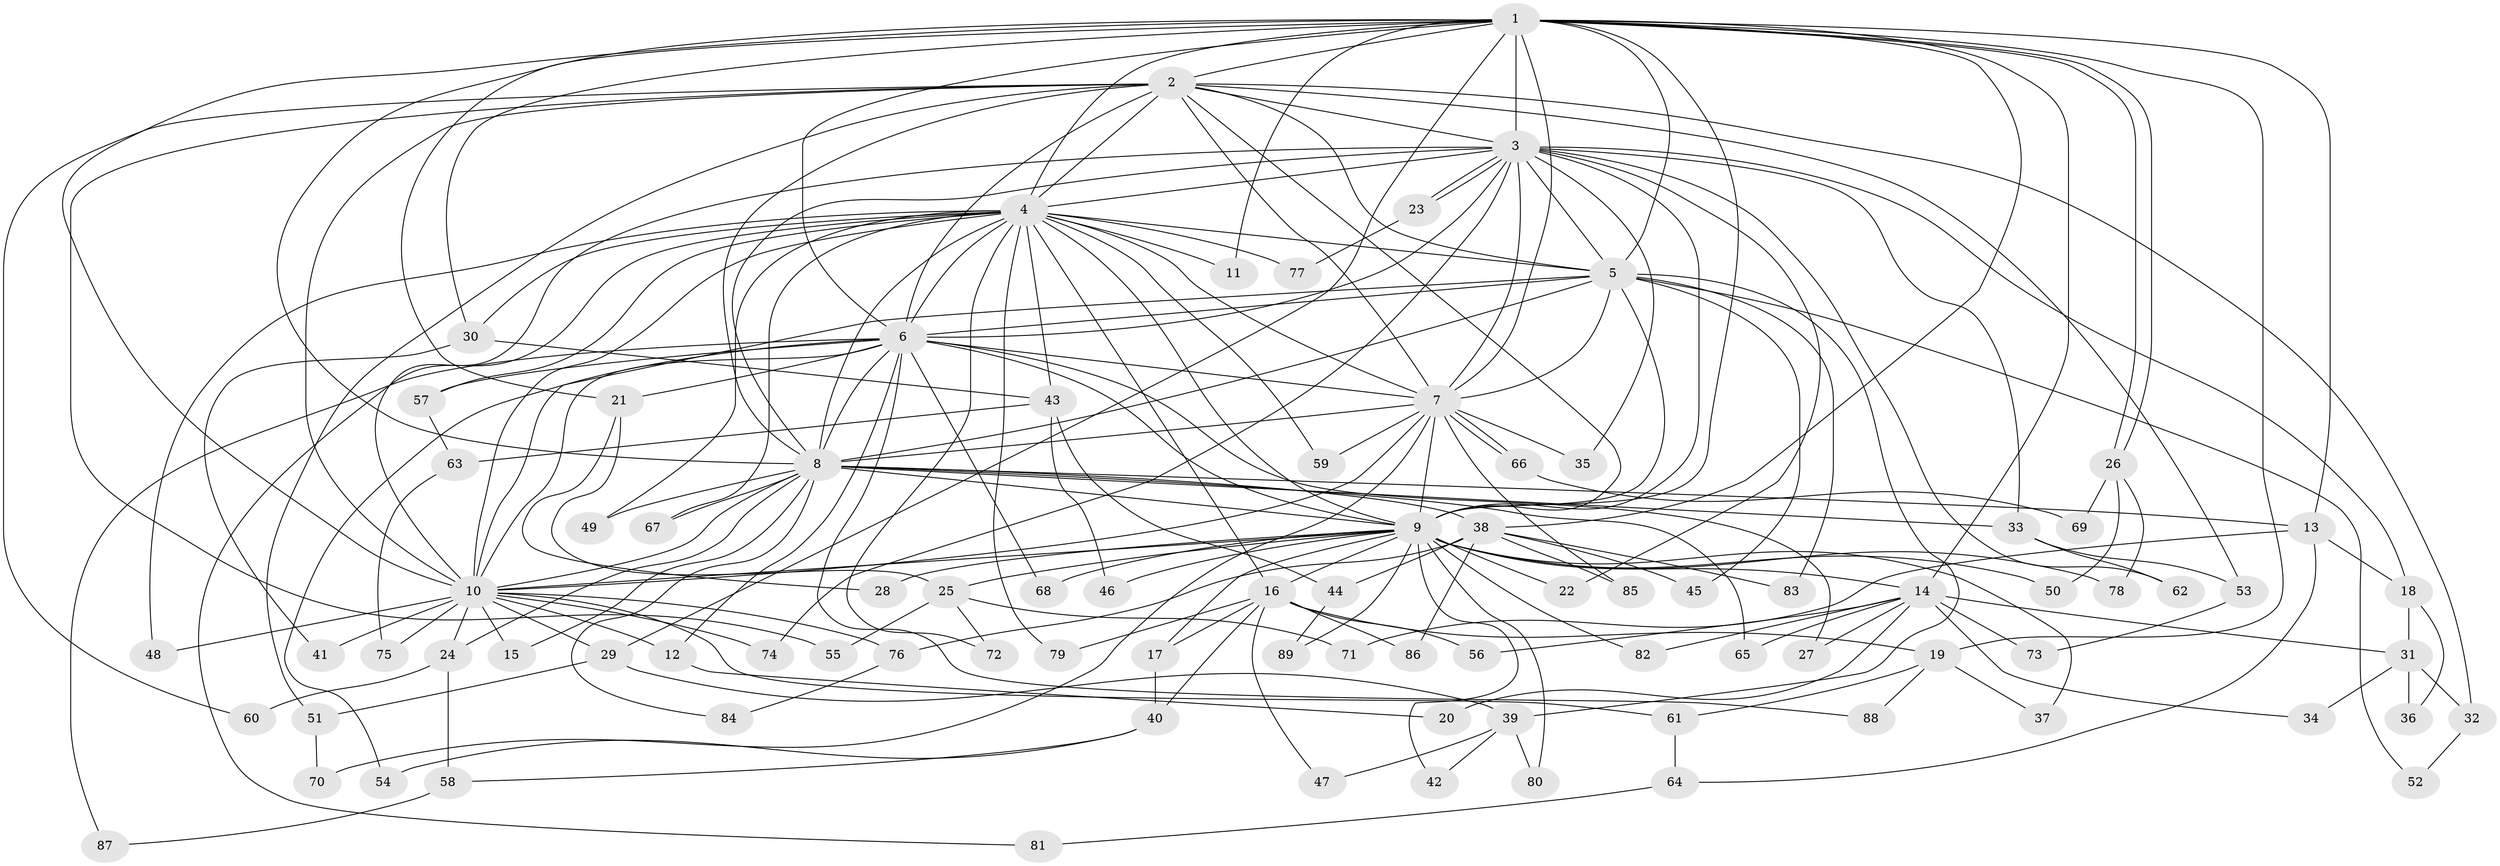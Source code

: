 // coarse degree distribution, {22: 0.015151515151515152, 20: 0.015151515151515152, 12: 0.030303030303030304, 19: 0.030303030303030304, 21: 0.015151515151515152, 2: 0.5606060606060606, 3: 0.13636363636363635, 7: 0.015151515151515152, 10: 0.015151515151515152, 8: 0.015151515151515152, 4: 0.06060606060606061, 5: 0.06060606060606061, 6: 0.015151515151515152, 9: 0.015151515151515152}
// Generated by graph-tools (version 1.1) at 2025/51/02/27/25 19:51:52]
// undirected, 89 vertices, 203 edges
graph export_dot {
graph [start="1"]
  node [color=gray90,style=filled];
  1;
  2;
  3;
  4;
  5;
  6;
  7;
  8;
  9;
  10;
  11;
  12;
  13;
  14;
  15;
  16;
  17;
  18;
  19;
  20;
  21;
  22;
  23;
  24;
  25;
  26;
  27;
  28;
  29;
  30;
  31;
  32;
  33;
  34;
  35;
  36;
  37;
  38;
  39;
  40;
  41;
  42;
  43;
  44;
  45;
  46;
  47;
  48;
  49;
  50;
  51;
  52;
  53;
  54;
  55;
  56;
  57;
  58;
  59;
  60;
  61;
  62;
  63;
  64;
  65;
  66;
  67;
  68;
  69;
  70;
  71;
  72;
  73;
  74;
  75;
  76;
  77;
  78;
  79;
  80;
  81;
  82;
  83;
  84;
  85;
  86;
  87;
  88;
  89;
  1 -- 2;
  1 -- 3;
  1 -- 4;
  1 -- 5;
  1 -- 6;
  1 -- 7;
  1 -- 8;
  1 -- 9;
  1 -- 10;
  1 -- 11;
  1 -- 13;
  1 -- 14;
  1 -- 19;
  1 -- 21;
  1 -- 26;
  1 -- 26;
  1 -- 29;
  1 -- 30;
  1 -- 38;
  2 -- 3;
  2 -- 4;
  2 -- 5;
  2 -- 6;
  2 -- 7;
  2 -- 8;
  2 -- 9;
  2 -- 10;
  2 -- 32;
  2 -- 51;
  2 -- 53;
  2 -- 55;
  2 -- 60;
  3 -- 4;
  3 -- 5;
  3 -- 6;
  3 -- 7;
  3 -- 8;
  3 -- 9;
  3 -- 10;
  3 -- 18;
  3 -- 22;
  3 -- 23;
  3 -- 23;
  3 -- 33;
  3 -- 35;
  3 -- 62;
  3 -- 74;
  4 -- 5;
  4 -- 6;
  4 -- 7;
  4 -- 8;
  4 -- 9;
  4 -- 10;
  4 -- 11;
  4 -- 16;
  4 -- 30;
  4 -- 43;
  4 -- 48;
  4 -- 49;
  4 -- 57;
  4 -- 59;
  4 -- 67;
  4 -- 72;
  4 -- 77;
  4 -- 79;
  4 -- 81;
  5 -- 6;
  5 -- 7;
  5 -- 8;
  5 -- 9;
  5 -- 10;
  5 -- 39;
  5 -- 45;
  5 -- 52;
  5 -- 83;
  6 -- 7;
  6 -- 8;
  6 -- 9;
  6 -- 10;
  6 -- 12;
  6 -- 21;
  6 -- 27;
  6 -- 54;
  6 -- 57;
  6 -- 68;
  6 -- 87;
  6 -- 88;
  7 -- 8;
  7 -- 9;
  7 -- 10;
  7 -- 35;
  7 -- 59;
  7 -- 66;
  7 -- 66;
  7 -- 70;
  7 -- 85;
  8 -- 9;
  8 -- 10;
  8 -- 13;
  8 -- 15;
  8 -- 24;
  8 -- 33;
  8 -- 38;
  8 -- 49;
  8 -- 65;
  8 -- 67;
  8 -- 84;
  9 -- 10;
  9 -- 14;
  9 -- 16;
  9 -- 17;
  9 -- 22;
  9 -- 25;
  9 -- 28;
  9 -- 37;
  9 -- 42;
  9 -- 46;
  9 -- 50;
  9 -- 68;
  9 -- 78;
  9 -- 80;
  9 -- 82;
  9 -- 89;
  10 -- 12;
  10 -- 15;
  10 -- 24;
  10 -- 29;
  10 -- 41;
  10 -- 48;
  10 -- 61;
  10 -- 74;
  10 -- 75;
  10 -- 76;
  12 -- 20;
  13 -- 18;
  13 -- 64;
  13 -- 71;
  14 -- 20;
  14 -- 27;
  14 -- 31;
  14 -- 34;
  14 -- 56;
  14 -- 65;
  14 -- 73;
  14 -- 82;
  16 -- 17;
  16 -- 19;
  16 -- 40;
  16 -- 47;
  16 -- 56;
  16 -- 79;
  16 -- 86;
  17 -- 40;
  18 -- 31;
  18 -- 36;
  19 -- 37;
  19 -- 61;
  19 -- 88;
  21 -- 25;
  21 -- 28;
  23 -- 77;
  24 -- 58;
  24 -- 60;
  25 -- 55;
  25 -- 71;
  25 -- 72;
  26 -- 50;
  26 -- 69;
  26 -- 78;
  29 -- 39;
  29 -- 51;
  30 -- 41;
  30 -- 43;
  31 -- 32;
  31 -- 34;
  31 -- 36;
  32 -- 52;
  33 -- 53;
  33 -- 62;
  38 -- 44;
  38 -- 45;
  38 -- 76;
  38 -- 83;
  38 -- 85;
  38 -- 86;
  39 -- 42;
  39 -- 47;
  39 -- 80;
  40 -- 54;
  40 -- 58;
  43 -- 44;
  43 -- 46;
  43 -- 63;
  44 -- 89;
  51 -- 70;
  53 -- 73;
  57 -- 63;
  58 -- 87;
  61 -- 64;
  63 -- 75;
  64 -- 81;
  66 -- 69;
  76 -- 84;
}
